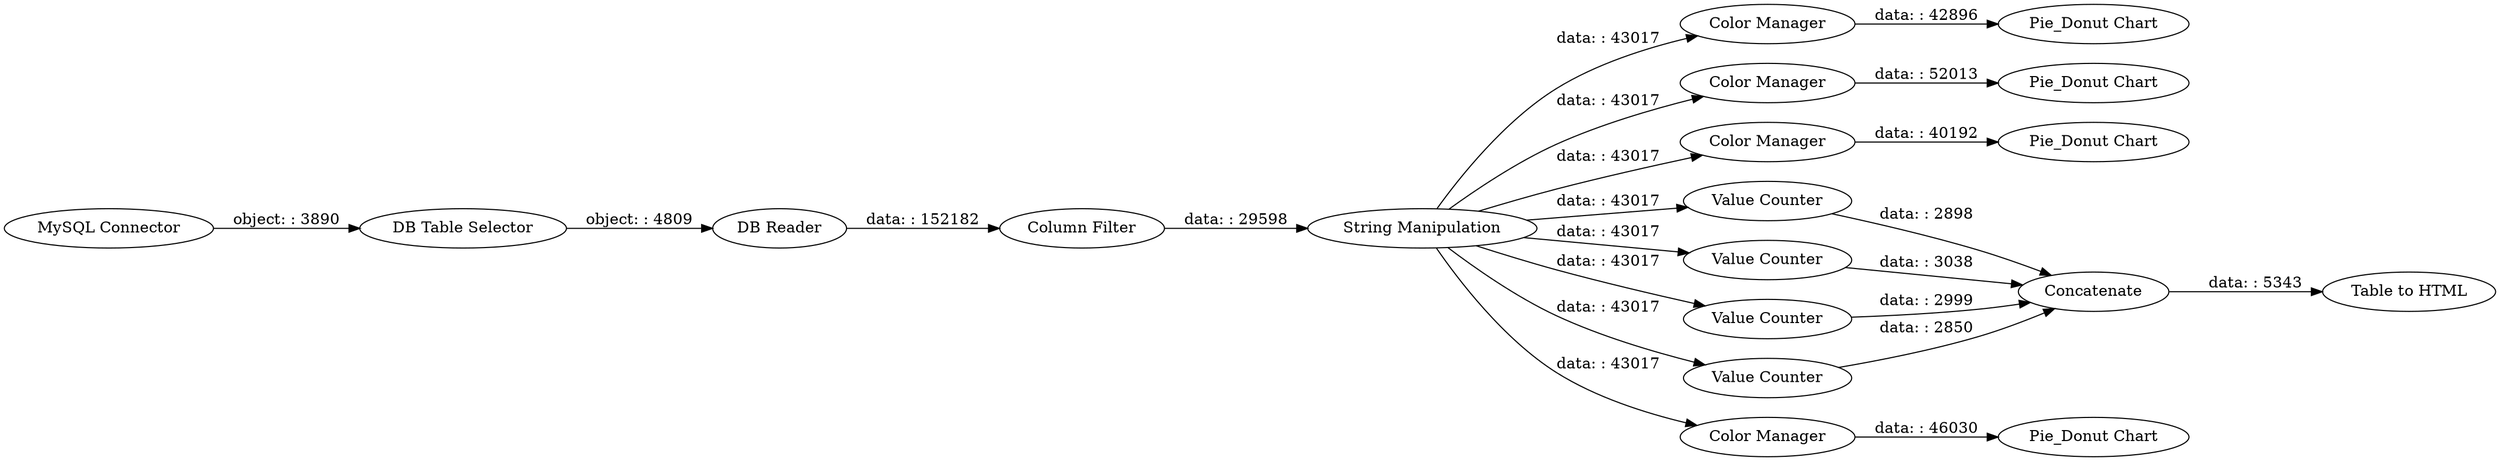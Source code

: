 digraph {
	"4029578009376653910_22" [label="Color Manager"]
	"4029578009376653910_21" [label="Pie_Donut Chart"]
	"4029578009376653910_26" [label="Table to HTML"]
	"4029578009376653910_12" [label="Value Counter"]
	"4029578009376653910_20" [label="Color Manager"]
	"4029578009376653910_25" [label=Concatenate]
	"4029578009376653910_2" [label="DB Table Selector"]
	"4029578009376653910_23" [label="Pie_Donut Chart"]
	"4029578009376653910_24" [label="Value Counter"]
	"4029578009376653910_18" [label="Color Manager"]
	"4029578009376653910_3" [label="DB Reader"]
	"4029578009376653910_9" [label="Color Manager"]
	"4029578009376653910_17" [label="String Manipulation"]
	"4029578009376653910_1" [label="MySQL Connector"]
	"4029578009376653910_6" [label="Column Filter"]
	"4029578009376653910_11" [label="Value Counter"]
	"4029578009376653910_13" [label="Value Counter"]
	"4029578009376653910_19" [label="Pie_Donut Chart"]
	"4029578009376653910_10" [label="Pie_Donut Chart"]
	"4029578009376653910_13" -> "4029578009376653910_25" [label="data: : 3038"]
	"4029578009376653910_17" -> "4029578009376653910_18" [label="data: : 43017"]
	"4029578009376653910_25" -> "4029578009376653910_26" [label="data: : 5343"]
	"4029578009376653910_20" -> "4029578009376653910_21" [label="data: : 52013"]
	"4029578009376653910_17" -> "4029578009376653910_22" [label="data: : 43017"]
	"4029578009376653910_22" -> "4029578009376653910_23" [label="data: : 42896"]
	"4029578009376653910_2" -> "4029578009376653910_3" [label="object: : 4809"]
	"4029578009376653910_12" -> "4029578009376653910_25" [label="data: : 2999"]
	"4029578009376653910_17" -> "4029578009376653910_12" [label="data: : 43017"]
	"4029578009376653910_11" -> "4029578009376653910_25" [label="data: : 2850"]
	"4029578009376653910_9" -> "4029578009376653910_10" [label="data: : 46030"]
	"4029578009376653910_17" -> "4029578009376653910_9" [label="data: : 43017"]
	"4029578009376653910_17" -> "4029578009376653910_11" [label="data: : 43017"]
	"4029578009376653910_18" -> "4029578009376653910_19" [label="data: : 40192"]
	"4029578009376653910_6" -> "4029578009376653910_17" [label="data: : 29598"]
	"4029578009376653910_17" -> "4029578009376653910_13" [label="data: : 43017"]
	"4029578009376653910_17" -> "4029578009376653910_24" [label="data: : 43017"]
	"4029578009376653910_24" -> "4029578009376653910_25" [label="data: : 2898"]
	"4029578009376653910_1" -> "4029578009376653910_2" [label="object: : 3890"]
	"4029578009376653910_3" -> "4029578009376653910_6" [label="data: : 152182"]
	"4029578009376653910_17" -> "4029578009376653910_20" [label="data: : 43017"]
	rankdir=LR
}
